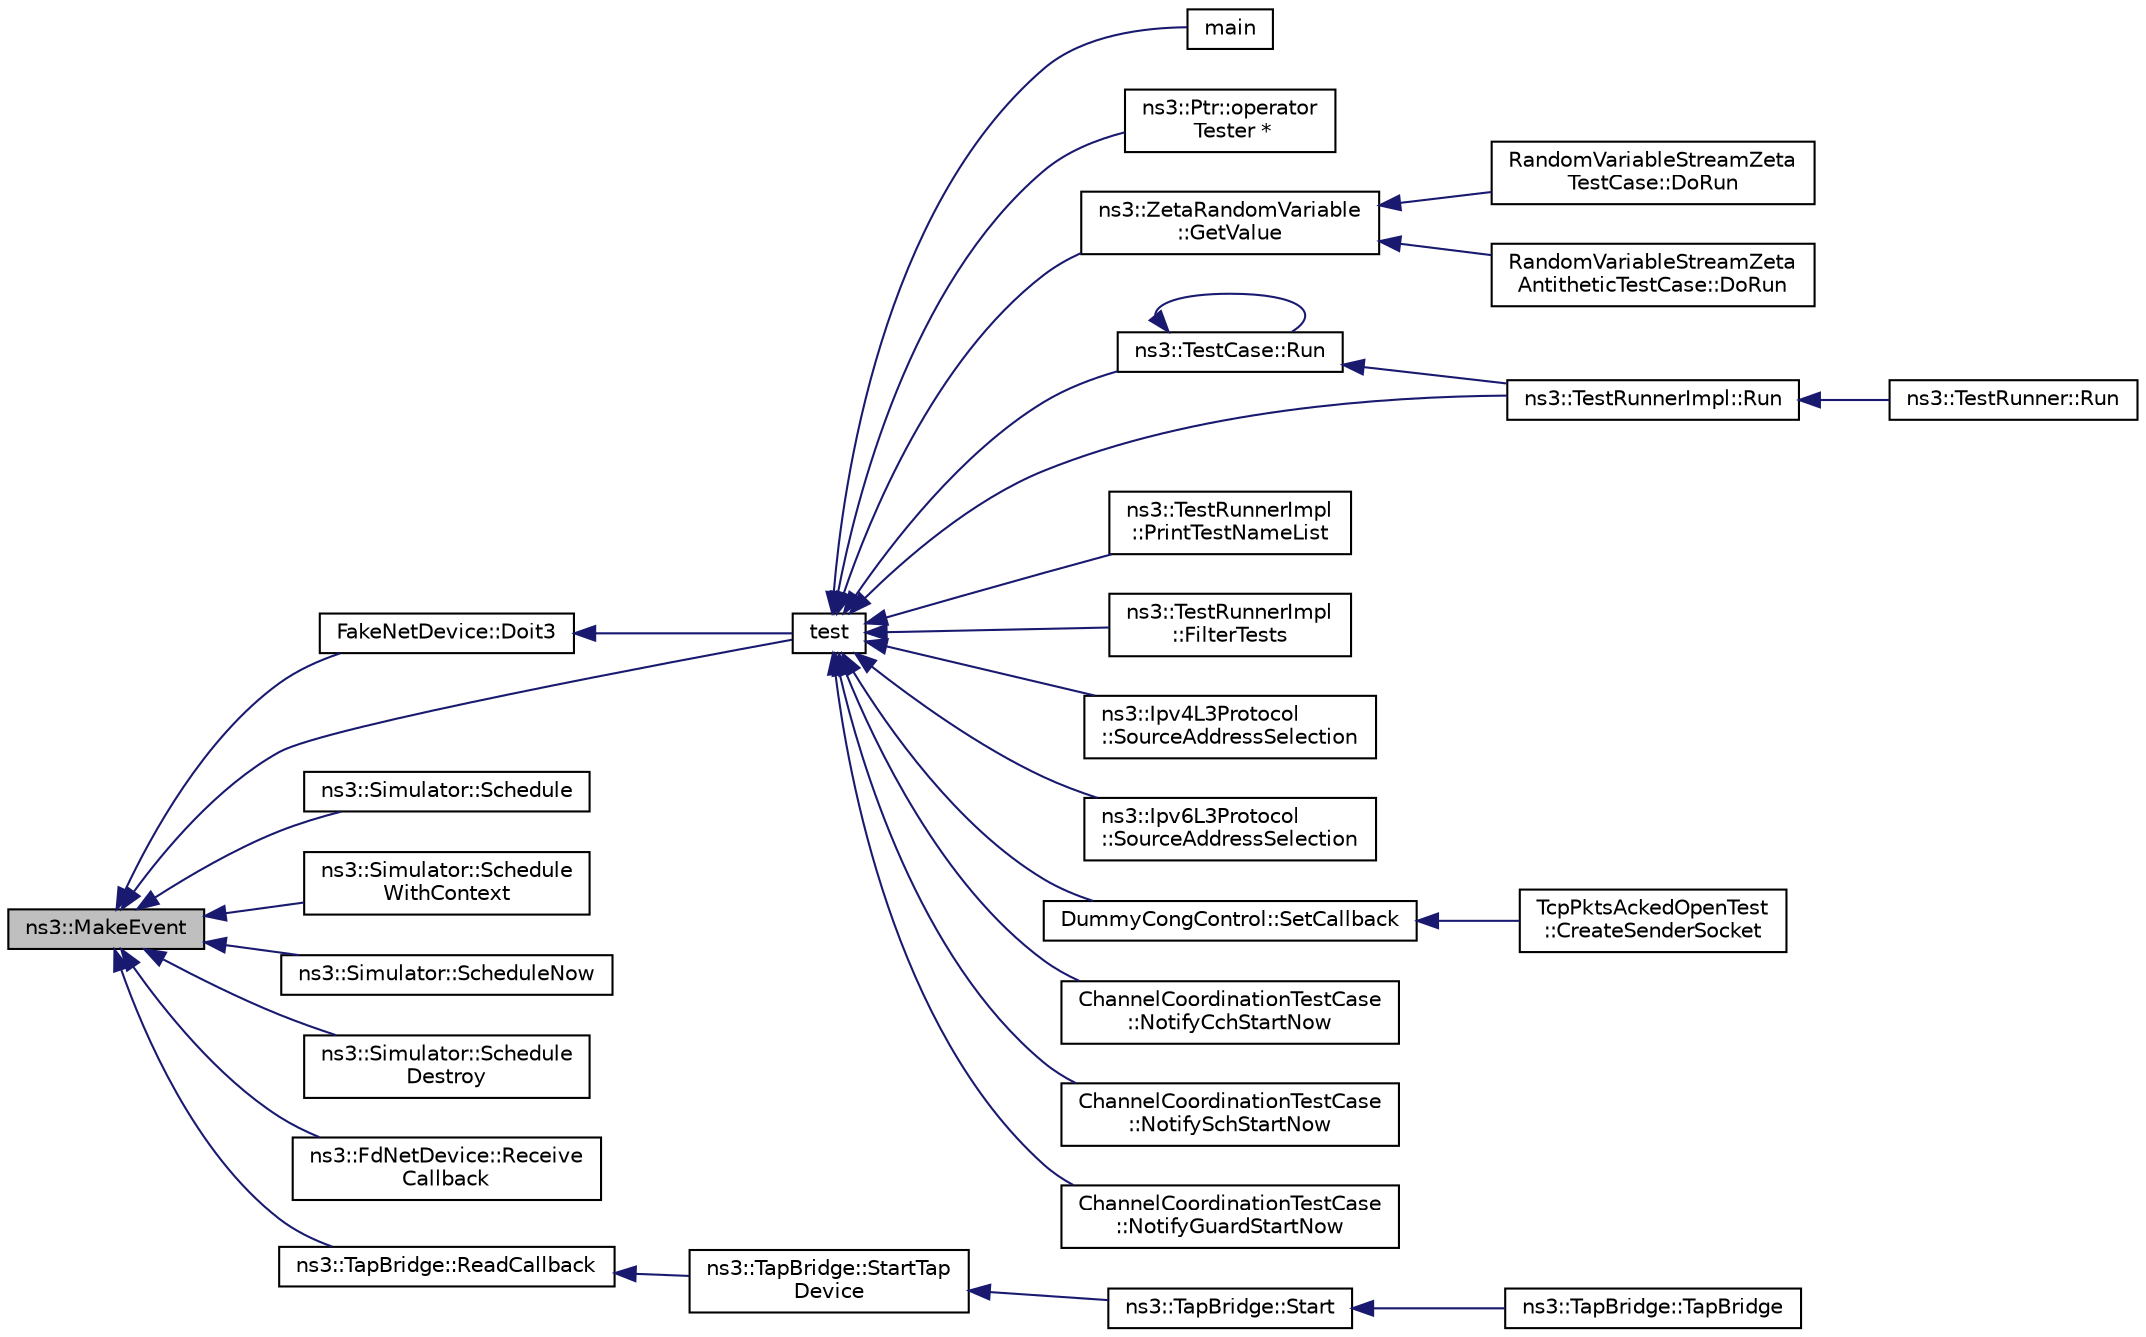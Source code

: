 digraph "ns3::MakeEvent"
{
  edge [fontname="Helvetica",fontsize="10",labelfontname="Helvetica",labelfontsize="10"];
  node [fontname="Helvetica",fontsize="10",shape=record];
  rankdir="LR";
  Node1 [label="ns3::MakeEvent",height=0.2,width=0.4,color="black", fillcolor="grey75", style="filled", fontcolor="black"];
  Node1 -> Node2 [dir="back",color="midnightblue",fontsize="10",style="solid"];
  Node2 [label="FakeNetDevice::Doit3",height=0.2,width=0.4,color="black", fillcolor="white", style="filled",URL="$d3/df7/classFakeNetDevice.html#a8a9e7c66558bdae03fac8940d3682849"];
  Node2 -> Node3 [dir="back",color="midnightblue",fontsize="10",style="solid"];
  Node3 [label="test",height=0.2,width=0.4,color="black", fillcolor="white", style="filled",URL="$d2/def/main-test-sync_8cc.html#a708a4c1a4d0c4acc4c447310dd4db27f"];
  Node3 -> Node4 [dir="back",color="midnightblue",fontsize="10",style="solid"];
  Node4 [label="main",height=0.2,width=0.4,color="black", fillcolor="white", style="filled",URL="$d4/de9/aodv_8cc.html#a3c04138a5bfe5d72780bb7e82a18e627"];
  Node3 -> Node5 [dir="back",color="midnightblue",fontsize="10",style="solid"];
  Node5 [label="ns3::Ptr::operator\l Tester *",height=0.2,width=0.4,color="black", fillcolor="white", style="filled",URL="$dc/d90/classns3_1_1Ptr.html#a34606999f733fa070d246f5d178739a1"];
  Node3 -> Node6 [dir="back",color="midnightblue",fontsize="10",style="solid"];
  Node6 [label="ns3::ZetaRandomVariable\l::GetValue",height=0.2,width=0.4,color="black", fillcolor="white", style="filled",URL="$da/dd8/classns3_1_1ZetaRandomVariable.html#a8ab47b42912943fe4eea82bdd250d42a",tooltip="Returns a random double from a zeta distribution with the specified alpha. "];
  Node6 -> Node7 [dir="back",color="midnightblue",fontsize="10",style="solid"];
  Node7 [label="RandomVariableStreamZeta\lTestCase::DoRun",height=0.2,width=0.4,color="black", fillcolor="white", style="filled",URL="$d8/de7/classRandomVariableStreamZetaTestCase.html#a7618faf8620a51f1ed56e1c7e10f3d1f",tooltip="Implementation to actually run this TestCase. "];
  Node6 -> Node8 [dir="back",color="midnightblue",fontsize="10",style="solid"];
  Node8 [label="RandomVariableStreamZeta\lAntitheticTestCase::DoRun",height=0.2,width=0.4,color="black", fillcolor="white", style="filled",URL="$d3/d91/classRandomVariableStreamZetaAntitheticTestCase.html#ac97c0559c3511e171350fabb6a5e8c74",tooltip="Implementation to actually run this TestCase. "];
  Node3 -> Node9 [dir="back",color="midnightblue",fontsize="10",style="solid"];
  Node9 [label="ns3::TestCase::Run",height=0.2,width=0.4,color="black", fillcolor="white", style="filled",URL="$dd/d88/classns3_1_1TestCase.html#abd20623e3e8fcb6bd4ec69e93f32f621",tooltip="Actually run this TestCase. "];
  Node9 -> Node9 [dir="back",color="midnightblue",fontsize="10",style="solid"];
  Node9 -> Node10 [dir="back",color="midnightblue",fontsize="10",style="solid"];
  Node10 [label="ns3::TestRunnerImpl::Run",height=0.2,width=0.4,color="black", fillcolor="white", style="filled",URL="$d7/d71/classns3_1_1TestRunnerImpl.html#aab866f90a3b2d8fa20dabded33e35012"];
  Node10 -> Node11 [dir="back",color="midnightblue",fontsize="10",style="solid"];
  Node11 [label="ns3::TestRunner::Run",height=0.2,width=0.4,color="black", fillcolor="white", style="filled",URL="$d4/dc8/classns3_1_1TestRunner.html#ae581562d0c0d0525e7e0444451ef352c"];
  Node3 -> Node12 [dir="back",color="midnightblue",fontsize="10",style="solid"];
  Node12 [label="ns3::TestRunnerImpl\l::PrintTestNameList",height=0.2,width=0.4,color="black", fillcolor="white", style="filled",URL="$d7/d71/classns3_1_1TestRunnerImpl.html#a9bd9699afbbe1a774e928637621b47c0"];
  Node3 -> Node13 [dir="back",color="midnightblue",fontsize="10",style="solid"];
  Node13 [label="ns3::TestRunnerImpl\l::FilterTests",height=0.2,width=0.4,color="black", fillcolor="white", style="filled",URL="$d7/d71/classns3_1_1TestRunnerImpl.html#a42560fb0ddfece59837a10913426a87b"];
  Node3 -> Node10 [dir="back",color="midnightblue",fontsize="10",style="solid"];
  Node3 -> Node14 [dir="back",color="midnightblue",fontsize="10",style="solid"];
  Node14 [label="ns3::Ipv4L3Protocol\l::SourceAddressSelection",height=0.2,width=0.4,color="black", fillcolor="white", style="filled",URL="$d2/dc9/classns3_1_1Ipv4L3Protocol.html#a60f11e28019741497dd8730f53294b4f",tooltip="Choose the source address to use with destination address. "];
  Node3 -> Node15 [dir="back",color="midnightblue",fontsize="10",style="solid"];
  Node15 [label="ns3::Ipv6L3Protocol\l::SourceAddressSelection",height=0.2,width=0.4,color="black", fillcolor="white", style="filled",URL="$d7/d74/classns3_1_1Ipv6L3Protocol.html#a77acb50e395f36951381977368ebc5cb",tooltip="Choose the source address to use with destination address. "];
  Node3 -> Node16 [dir="back",color="midnightblue",fontsize="10",style="solid"];
  Node16 [label="DummyCongControl::SetCallback",height=0.2,width=0.4,color="black", fillcolor="white", style="filled",URL="$d5/d47/classDummyCongControl.html#a8d64b26513447ac58711ff9a5ccf1c52",tooltip="Set the callback to be used when an ACK is received. "];
  Node16 -> Node17 [dir="back",color="midnightblue",fontsize="10",style="solid"];
  Node17 [label="TcpPktsAckedOpenTest\l::CreateSenderSocket",height=0.2,width=0.4,color="black", fillcolor="white", style="filled",URL="$d7/db5/classTcpPktsAckedOpenTest.html#a06c50cf6667a8292419750b098eae4cb",tooltip="Create and install the socket to install on the sender. "];
  Node3 -> Node18 [dir="back",color="midnightblue",fontsize="10",style="solid"];
  Node18 [label="ChannelCoordinationTestCase\l::NotifyCchStartNow",height=0.2,width=0.4,color="black", fillcolor="white", style="filled",URL="$d7/d43/classChannelCoordinationTestCase.html#aa2e75392bb7cb3146cf254c1863385c9"];
  Node3 -> Node19 [dir="back",color="midnightblue",fontsize="10",style="solid"];
  Node19 [label="ChannelCoordinationTestCase\l::NotifySchStartNow",height=0.2,width=0.4,color="black", fillcolor="white", style="filled",URL="$d7/d43/classChannelCoordinationTestCase.html#a4e52b667926d9120ce45914037c27ef8"];
  Node3 -> Node20 [dir="back",color="midnightblue",fontsize="10",style="solid"];
  Node20 [label="ChannelCoordinationTestCase\l::NotifyGuardStartNow",height=0.2,width=0.4,color="black", fillcolor="white", style="filled",URL="$d7/d43/classChannelCoordinationTestCase.html#a7514a5957cc7f602d6a0fbe9da0333cd"];
  Node1 -> Node3 [dir="back",color="midnightblue",fontsize="10",style="solid"];
  Node1 -> Node21 [dir="back",color="midnightblue",fontsize="10",style="solid"];
  Node21 [label="ns3::Simulator::Schedule",height=0.2,width=0.4,color="black", fillcolor="white", style="filled",URL="$d7/deb/classns3_1_1Simulator.html#aef3ed05e819e23c1ef283d332356a95c"];
  Node1 -> Node22 [dir="back",color="midnightblue",fontsize="10",style="solid"];
  Node22 [label="ns3::Simulator::Schedule\lWithContext",height=0.2,width=0.4,color="black", fillcolor="white", style="filled",URL="$d7/deb/classns3_1_1Simulator.html#aa546d562895d329b81d0e49d981c1997"];
  Node1 -> Node23 [dir="back",color="midnightblue",fontsize="10",style="solid"];
  Node23 [label="ns3::Simulator::ScheduleNow",height=0.2,width=0.4,color="black", fillcolor="white", style="filled",URL="$d7/deb/classns3_1_1Simulator.html#a2eb3f0a7ae370cc88a0dd3416a54a77c"];
  Node1 -> Node24 [dir="back",color="midnightblue",fontsize="10",style="solid"];
  Node24 [label="ns3::Simulator::Schedule\lDestroy",height=0.2,width=0.4,color="black", fillcolor="white", style="filled",URL="$d7/deb/classns3_1_1Simulator.html#a594781f851d9d1ca577b3a438df186a9"];
  Node1 -> Node25 [dir="back",color="midnightblue",fontsize="10",style="solid"];
  Node25 [label="ns3::FdNetDevice::Receive\lCallback",height=0.2,width=0.4,color="black", fillcolor="white", style="filled",URL="$d1/d50/classns3_1_1FdNetDevice.html#a65d669a9883c299c5527bbe0b9f33aef"];
  Node1 -> Node26 [dir="back",color="midnightblue",fontsize="10",style="solid"];
  Node26 [label="ns3::TapBridge::ReadCallback",height=0.2,width=0.4,color="black", fillcolor="white", style="filled",URL="$d3/d97/classns3_1_1TapBridge.html#a8cf7414db717096f2b3a2a0e7026ed8f"];
  Node26 -> Node27 [dir="back",color="midnightblue",fontsize="10",style="solid"];
  Node27 [label="ns3::TapBridge::StartTap\lDevice",height=0.2,width=0.4,color="black", fillcolor="white", style="filled",URL="$d3/d97/classns3_1_1TapBridge.html#a15e7ac0069167eb1e1d63b3cefe86002"];
  Node27 -> Node28 [dir="back",color="midnightblue",fontsize="10",style="solid"];
  Node28 [label="ns3::TapBridge::Start",height=0.2,width=0.4,color="black", fillcolor="white", style="filled",URL="$d3/d97/classns3_1_1TapBridge.html#a729662b8454d1c8202add94ebf389bb9",tooltip="Set a start time for the device. "];
  Node28 -> Node29 [dir="back",color="midnightblue",fontsize="10",style="solid"];
  Node29 [label="ns3::TapBridge::TapBridge",height=0.2,width=0.4,color="black", fillcolor="white", style="filled",URL="$d3/d97/classns3_1_1TapBridge.html#a59285065e82d8ba63306846fc4082f4b"];
}
